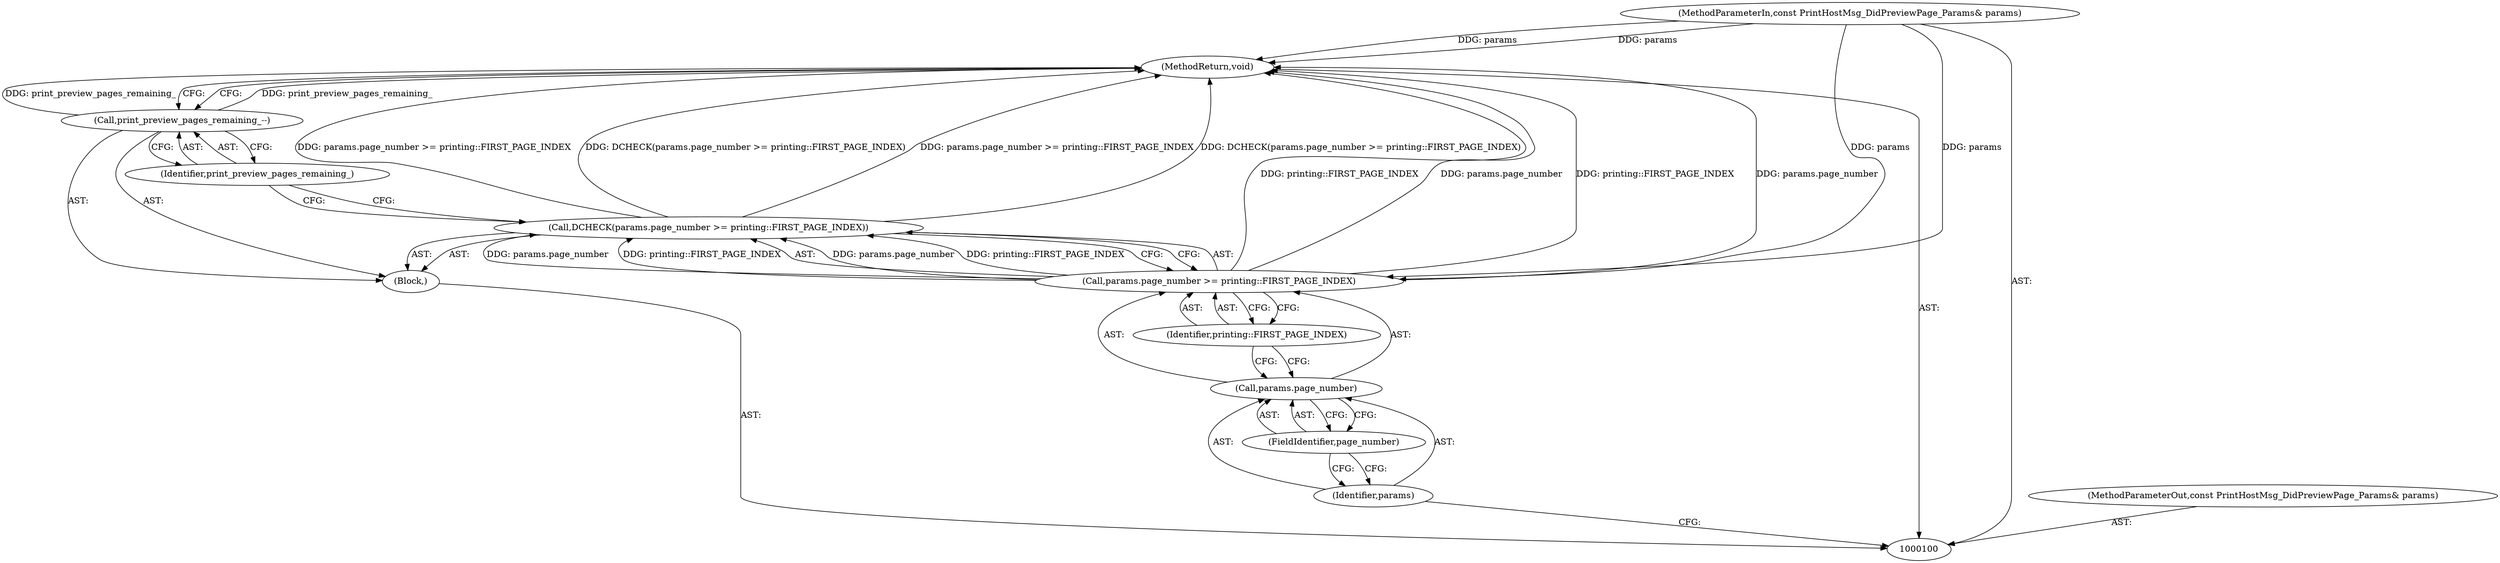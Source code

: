 digraph "1_Chrome_116d0963cadfbf55ef2ec3d13781987c4d80517a_29" {
"1000111" [label="(MethodReturn,void)"];
"1000101" [label="(MethodParameterIn,const PrintHostMsg_DidPreviewPage_Params& params)"];
"1000134" [label="(MethodParameterOut,const PrintHostMsg_DidPreviewPage_Params& params)"];
"1000102" [label="(Block,)"];
"1000107" [label="(FieldIdentifier,page_number)"];
"1000103" [label="(Call,DCHECK(params.page_number >= printing::FIRST_PAGE_INDEX))"];
"1000108" [label="(Identifier,printing::FIRST_PAGE_INDEX)"];
"1000104" [label="(Call,params.page_number >= printing::FIRST_PAGE_INDEX)"];
"1000105" [label="(Call,params.page_number)"];
"1000106" [label="(Identifier,params)"];
"1000109" [label="(Call,print_preview_pages_remaining_--)"];
"1000110" [label="(Identifier,print_preview_pages_remaining_)"];
"1000111" -> "1000100"  [label="AST: "];
"1000111" -> "1000109"  [label="CFG: "];
"1000104" -> "1000111"  [label="DDG: printing::FIRST_PAGE_INDEX"];
"1000104" -> "1000111"  [label="DDG: params.page_number"];
"1000103" -> "1000111"  [label="DDG: params.page_number >= printing::FIRST_PAGE_INDEX"];
"1000103" -> "1000111"  [label="DDG: DCHECK(params.page_number >= printing::FIRST_PAGE_INDEX)"];
"1000101" -> "1000111"  [label="DDG: params"];
"1000109" -> "1000111"  [label="DDG: print_preview_pages_remaining_"];
"1000101" -> "1000100"  [label="AST: "];
"1000101" -> "1000111"  [label="DDG: params"];
"1000101" -> "1000104"  [label="DDG: params"];
"1000134" -> "1000100"  [label="AST: "];
"1000102" -> "1000100"  [label="AST: "];
"1000103" -> "1000102"  [label="AST: "];
"1000109" -> "1000102"  [label="AST: "];
"1000107" -> "1000105"  [label="AST: "];
"1000107" -> "1000106"  [label="CFG: "];
"1000105" -> "1000107"  [label="CFG: "];
"1000103" -> "1000102"  [label="AST: "];
"1000103" -> "1000104"  [label="CFG: "];
"1000104" -> "1000103"  [label="AST: "];
"1000110" -> "1000103"  [label="CFG: "];
"1000103" -> "1000111"  [label="DDG: params.page_number >= printing::FIRST_PAGE_INDEX"];
"1000103" -> "1000111"  [label="DDG: DCHECK(params.page_number >= printing::FIRST_PAGE_INDEX)"];
"1000104" -> "1000103"  [label="DDG: params.page_number"];
"1000104" -> "1000103"  [label="DDG: printing::FIRST_PAGE_INDEX"];
"1000108" -> "1000104"  [label="AST: "];
"1000108" -> "1000105"  [label="CFG: "];
"1000104" -> "1000108"  [label="CFG: "];
"1000104" -> "1000103"  [label="AST: "];
"1000104" -> "1000108"  [label="CFG: "];
"1000105" -> "1000104"  [label="AST: "];
"1000108" -> "1000104"  [label="AST: "];
"1000103" -> "1000104"  [label="CFG: "];
"1000104" -> "1000111"  [label="DDG: printing::FIRST_PAGE_INDEX"];
"1000104" -> "1000111"  [label="DDG: params.page_number"];
"1000104" -> "1000103"  [label="DDG: params.page_number"];
"1000104" -> "1000103"  [label="DDG: printing::FIRST_PAGE_INDEX"];
"1000101" -> "1000104"  [label="DDG: params"];
"1000105" -> "1000104"  [label="AST: "];
"1000105" -> "1000107"  [label="CFG: "];
"1000106" -> "1000105"  [label="AST: "];
"1000107" -> "1000105"  [label="AST: "];
"1000108" -> "1000105"  [label="CFG: "];
"1000106" -> "1000105"  [label="AST: "];
"1000106" -> "1000100"  [label="CFG: "];
"1000107" -> "1000106"  [label="CFG: "];
"1000109" -> "1000102"  [label="AST: "];
"1000109" -> "1000110"  [label="CFG: "];
"1000110" -> "1000109"  [label="AST: "];
"1000111" -> "1000109"  [label="CFG: "];
"1000109" -> "1000111"  [label="DDG: print_preview_pages_remaining_"];
"1000110" -> "1000109"  [label="AST: "];
"1000110" -> "1000103"  [label="CFG: "];
"1000109" -> "1000110"  [label="CFG: "];
}
